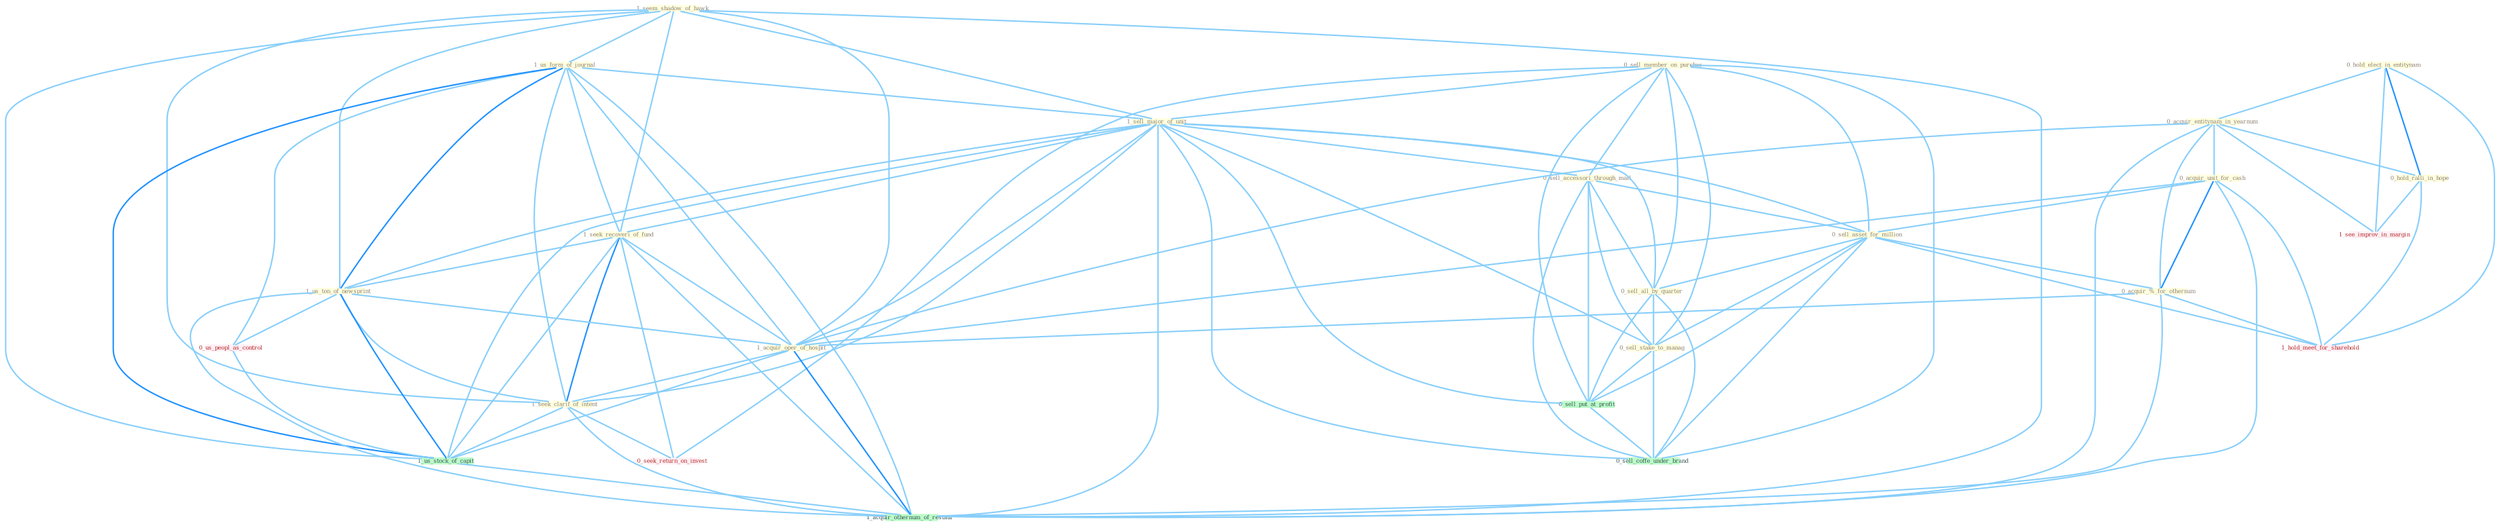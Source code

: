 Graph G{ 
    node
    [shape=polygon,style=filled,width=.5,height=.06,color="#BDFCC9",fixedsize=true,fontsize=4,
    fontcolor="#2f4f4f"];
    {node
    [color="#ffffe0", fontcolor="#8b7d6b"] "1_seem_shadow_of_hawk " "0_sell_member_on_purchas " "1_us_form_of_journal " "1_sell_major_of_unit " "0_hold_elect_in_entitynam " "0_sell_accessori_through_mail " "0_acquir_entitynam_in_yearnum " "0_acquir_unit_for_cash " "0_sell_asset_for_million " "0_acquir_%_for_othernum " "1_seek_recoveri_of_fund " "0_hold_ralli_in_hope " "1_us_ton_of_newsprint " "0_sell_all_by_quarter " "0_sell_stake_to_manag " "1_acquir_oper_of_hospit " "1_seek_clarif_of_intent "}
{node [color="#fff0f5", fontcolor="#b22222"] "0_us_peopl_as_control " "0_seek_return_on_invest " "1_see_improv_in_margin " "1_hold_meet_for_sharehold "}
edge [color="#B0E2FF"];

	"1_seem_shadow_of_hawk " -- "1_us_form_of_journal " [w="1", color="#87cefa" ];
	"1_seem_shadow_of_hawk " -- "1_sell_major_of_unit " [w="1", color="#87cefa" ];
	"1_seem_shadow_of_hawk " -- "1_seek_recoveri_of_fund " [w="1", color="#87cefa" ];
	"1_seem_shadow_of_hawk " -- "1_us_ton_of_newsprint " [w="1", color="#87cefa" ];
	"1_seem_shadow_of_hawk " -- "1_acquir_oper_of_hospit " [w="1", color="#87cefa" ];
	"1_seem_shadow_of_hawk " -- "1_seek_clarif_of_intent " [w="1", color="#87cefa" ];
	"1_seem_shadow_of_hawk " -- "1_us_stock_of_capit " [w="1", color="#87cefa" ];
	"1_seem_shadow_of_hawk " -- "1_acquir_othernum_of_restaur " [w="1", color="#87cefa" ];
	"0_sell_member_on_purchas " -- "1_sell_major_of_unit " [w="1", color="#87cefa" ];
	"0_sell_member_on_purchas " -- "0_sell_accessori_through_mail " [w="1", color="#87cefa" ];
	"0_sell_member_on_purchas " -- "0_sell_asset_for_million " [w="1", color="#87cefa" ];
	"0_sell_member_on_purchas " -- "0_sell_all_by_quarter " [w="1", color="#87cefa" ];
	"0_sell_member_on_purchas " -- "0_sell_stake_to_manag " [w="1", color="#87cefa" ];
	"0_sell_member_on_purchas " -- "0_sell_put_at_profit " [w="1", color="#87cefa" ];
	"0_sell_member_on_purchas " -- "0_seek_return_on_invest " [w="1", color="#87cefa" ];
	"0_sell_member_on_purchas " -- "0_sell_coffe_under_brand " [w="1", color="#87cefa" ];
	"1_us_form_of_journal " -- "1_sell_major_of_unit " [w="1", color="#87cefa" ];
	"1_us_form_of_journal " -- "1_seek_recoveri_of_fund " [w="1", color="#87cefa" ];
	"1_us_form_of_journal " -- "1_us_ton_of_newsprint " [w="2", color="#1e90ff" , len=0.8];
	"1_us_form_of_journal " -- "1_acquir_oper_of_hospit " [w="1", color="#87cefa" ];
	"1_us_form_of_journal " -- "1_seek_clarif_of_intent " [w="1", color="#87cefa" ];
	"1_us_form_of_journal " -- "0_us_peopl_as_control " [w="1", color="#87cefa" ];
	"1_us_form_of_journal " -- "1_us_stock_of_capit " [w="2", color="#1e90ff" , len=0.8];
	"1_us_form_of_journal " -- "1_acquir_othernum_of_restaur " [w="1", color="#87cefa" ];
	"1_sell_major_of_unit " -- "0_sell_accessori_through_mail " [w="1", color="#87cefa" ];
	"1_sell_major_of_unit " -- "0_sell_asset_for_million " [w="1", color="#87cefa" ];
	"1_sell_major_of_unit " -- "1_seek_recoveri_of_fund " [w="1", color="#87cefa" ];
	"1_sell_major_of_unit " -- "1_us_ton_of_newsprint " [w="1", color="#87cefa" ];
	"1_sell_major_of_unit " -- "0_sell_all_by_quarter " [w="1", color="#87cefa" ];
	"1_sell_major_of_unit " -- "0_sell_stake_to_manag " [w="1", color="#87cefa" ];
	"1_sell_major_of_unit " -- "1_acquir_oper_of_hospit " [w="1", color="#87cefa" ];
	"1_sell_major_of_unit " -- "1_seek_clarif_of_intent " [w="1", color="#87cefa" ];
	"1_sell_major_of_unit " -- "0_sell_put_at_profit " [w="1", color="#87cefa" ];
	"1_sell_major_of_unit " -- "1_us_stock_of_capit " [w="1", color="#87cefa" ];
	"1_sell_major_of_unit " -- "0_sell_coffe_under_brand " [w="1", color="#87cefa" ];
	"1_sell_major_of_unit " -- "1_acquir_othernum_of_restaur " [w="1", color="#87cefa" ];
	"0_hold_elect_in_entitynam " -- "0_acquir_entitynam_in_yearnum " [w="1", color="#87cefa" ];
	"0_hold_elect_in_entitynam " -- "0_hold_ralli_in_hope " [w="2", color="#1e90ff" , len=0.8];
	"0_hold_elect_in_entitynam " -- "1_see_improv_in_margin " [w="1", color="#87cefa" ];
	"0_hold_elect_in_entitynam " -- "1_hold_meet_for_sharehold " [w="1", color="#87cefa" ];
	"0_sell_accessori_through_mail " -- "0_sell_asset_for_million " [w="1", color="#87cefa" ];
	"0_sell_accessori_through_mail " -- "0_sell_all_by_quarter " [w="1", color="#87cefa" ];
	"0_sell_accessori_through_mail " -- "0_sell_stake_to_manag " [w="1", color="#87cefa" ];
	"0_sell_accessori_through_mail " -- "0_sell_put_at_profit " [w="1", color="#87cefa" ];
	"0_sell_accessori_through_mail " -- "0_sell_coffe_under_brand " [w="1", color="#87cefa" ];
	"0_acquir_entitynam_in_yearnum " -- "0_acquir_unit_for_cash " [w="1", color="#87cefa" ];
	"0_acquir_entitynam_in_yearnum " -- "0_acquir_%_for_othernum " [w="1", color="#87cefa" ];
	"0_acquir_entitynam_in_yearnum " -- "0_hold_ralli_in_hope " [w="1", color="#87cefa" ];
	"0_acquir_entitynam_in_yearnum " -- "1_acquir_oper_of_hospit " [w="1", color="#87cefa" ];
	"0_acquir_entitynam_in_yearnum " -- "1_see_improv_in_margin " [w="1", color="#87cefa" ];
	"0_acquir_entitynam_in_yearnum " -- "1_acquir_othernum_of_restaur " [w="1", color="#87cefa" ];
	"0_acquir_unit_for_cash " -- "0_sell_asset_for_million " [w="1", color="#87cefa" ];
	"0_acquir_unit_for_cash " -- "0_acquir_%_for_othernum " [w="2", color="#1e90ff" , len=0.8];
	"0_acquir_unit_for_cash " -- "1_acquir_oper_of_hospit " [w="1", color="#87cefa" ];
	"0_acquir_unit_for_cash " -- "1_hold_meet_for_sharehold " [w="1", color="#87cefa" ];
	"0_acquir_unit_for_cash " -- "1_acquir_othernum_of_restaur " [w="1", color="#87cefa" ];
	"0_sell_asset_for_million " -- "0_acquir_%_for_othernum " [w="1", color="#87cefa" ];
	"0_sell_asset_for_million " -- "0_sell_all_by_quarter " [w="1", color="#87cefa" ];
	"0_sell_asset_for_million " -- "0_sell_stake_to_manag " [w="1", color="#87cefa" ];
	"0_sell_asset_for_million " -- "0_sell_put_at_profit " [w="1", color="#87cefa" ];
	"0_sell_asset_for_million " -- "0_sell_coffe_under_brand " [w="1", color="#87cefa" ];
	"0_sell_asset_for_million " -- "1_hold_meet_for_sharehold " [w="1", color="#87cefa" ];
	"0_acquir_%_for_othernum " -- "1_acquir_oper_of_hospit " [w="1", color="#87cefa" ];
	"0_acquir_%_for_othernum " -- "1_hold_meet_for_sharehold " [w="1", color="#87cefa" ];
	"0_acquir_%_for_othernum " -- "1_acquir_othernum_of_restaur " [w="1", color="#87cefa" ];
	"1_seek_recoveri_of_fund " -- "1_us_ton_of_newsprint " [w="1", color="#87cefa" ];
	"1_seek_recoveri_of_fund " -- "1_acquir_oper_of_hospit " [w="1", color="#87cefa" ];
	"1_seek_recoveri_of_fund " -- "1_seek_clarif_of_intent " [w="2", color="#1e90ff" , len=0.8];
	"1_seek_recoveri_of_fund " -- "0_seek_return_on_invest " [w="1", color="#87cefa" ];
	"1_seek_recoveri_of_fund " -- "1_us_stock_of_capit " [w="1", color="#87cefa" ];
	"1_seek_recoveri_of_fund " -- "1_acquir_othernum_of_restaur " [w="1", color="#87cefa" ];
	"0_hold_ralli_in_hope " -- "1_see_improv_in_margin " [w="1", color="#87cefa" ];
	"0_hold_ralli_in_hope " -- "1_hold_meet_for_sharehold " [w="1", color="#87cefa" ];
	"1_us_ton_of_newsprint " -- "1_acquir_oper_of_hospit " [w="1", color="#87cefa" ];
	"1_us_ton_of_newsprint " -- "1_seek_clarif_of_intent " [w="1", color="#87cefa" ];
	"1_us_ton_of_newsprint " -- "0_us_peopl_as_control " [w="1", color="#87cefa" ];
	"1_us_ton_of_newsprint " -- "1_us_stock_of_capit " [w="2", color="#1e90ff" , len=0.8];
	"1_us_ton_of_newsprint " -- "1_acquir_othernum_of_restaur " [w="1", color="#87cefa" ];
	"0_sell_all_by_quarter " -- "0_sell_stake_to_manag " [w="1", color="#87cefa" ];
	"0_sell_all_by_quarter " -- "0_sell_put_at_profit " [w="1", color="#87cefa" ];
	"0_sell_all_by_quarter " -- "0_sell_coffe_under_brand " [w="1", color="#87cefa" ];
	"0_sell_stake_to_manag " -- "0_sell_put_at_profit " [w="1", color="#87cefa" ];
	"0_sell_stake_to_manag " -- "0_sell_coffe_under_brand " [w="1", color="#87cefa" ];
	"1_acquir_oper_of_hospit " -- "1_seek_clarif_of_intent " [w="1", color="#87cefa" ];
	"1_acquir_oper_of_hospit " -- "1_us_stock_of_capit " [w="1", color="#87cefa" ];
	"1_acquir_oper_of_hospit " -- "1_acquir_othernum_of_restaur " [w="2", color="#1e90ff" , len=0.8];
	"1_seek_clarif_of_intent " -- "0_seek_return_on_invest " [w="1", color="#87cefa" ];
	"1_seek_clarif_of_intent " -- "1_us_stock_of_capit " [w="1", color="#87cefa" ];
	"1_seek_clarif_of_intent " -- "1_acquir_othernum_of_restaur " [w="1", color="#87cefa" ];
	"0_us_peopl_as_control " -- "1_us_stock_of_capit " [w="1", color="#87cefa" ];
	"0_sell_put_at_profit " -- "0_sell_coffe_under_brand " [w="1", color="#87cefa" ];
	"1_us_stock_of_capit " -- "1_acquir_othernum_of_restaur " [w="1", color="#87cefa" ];
}